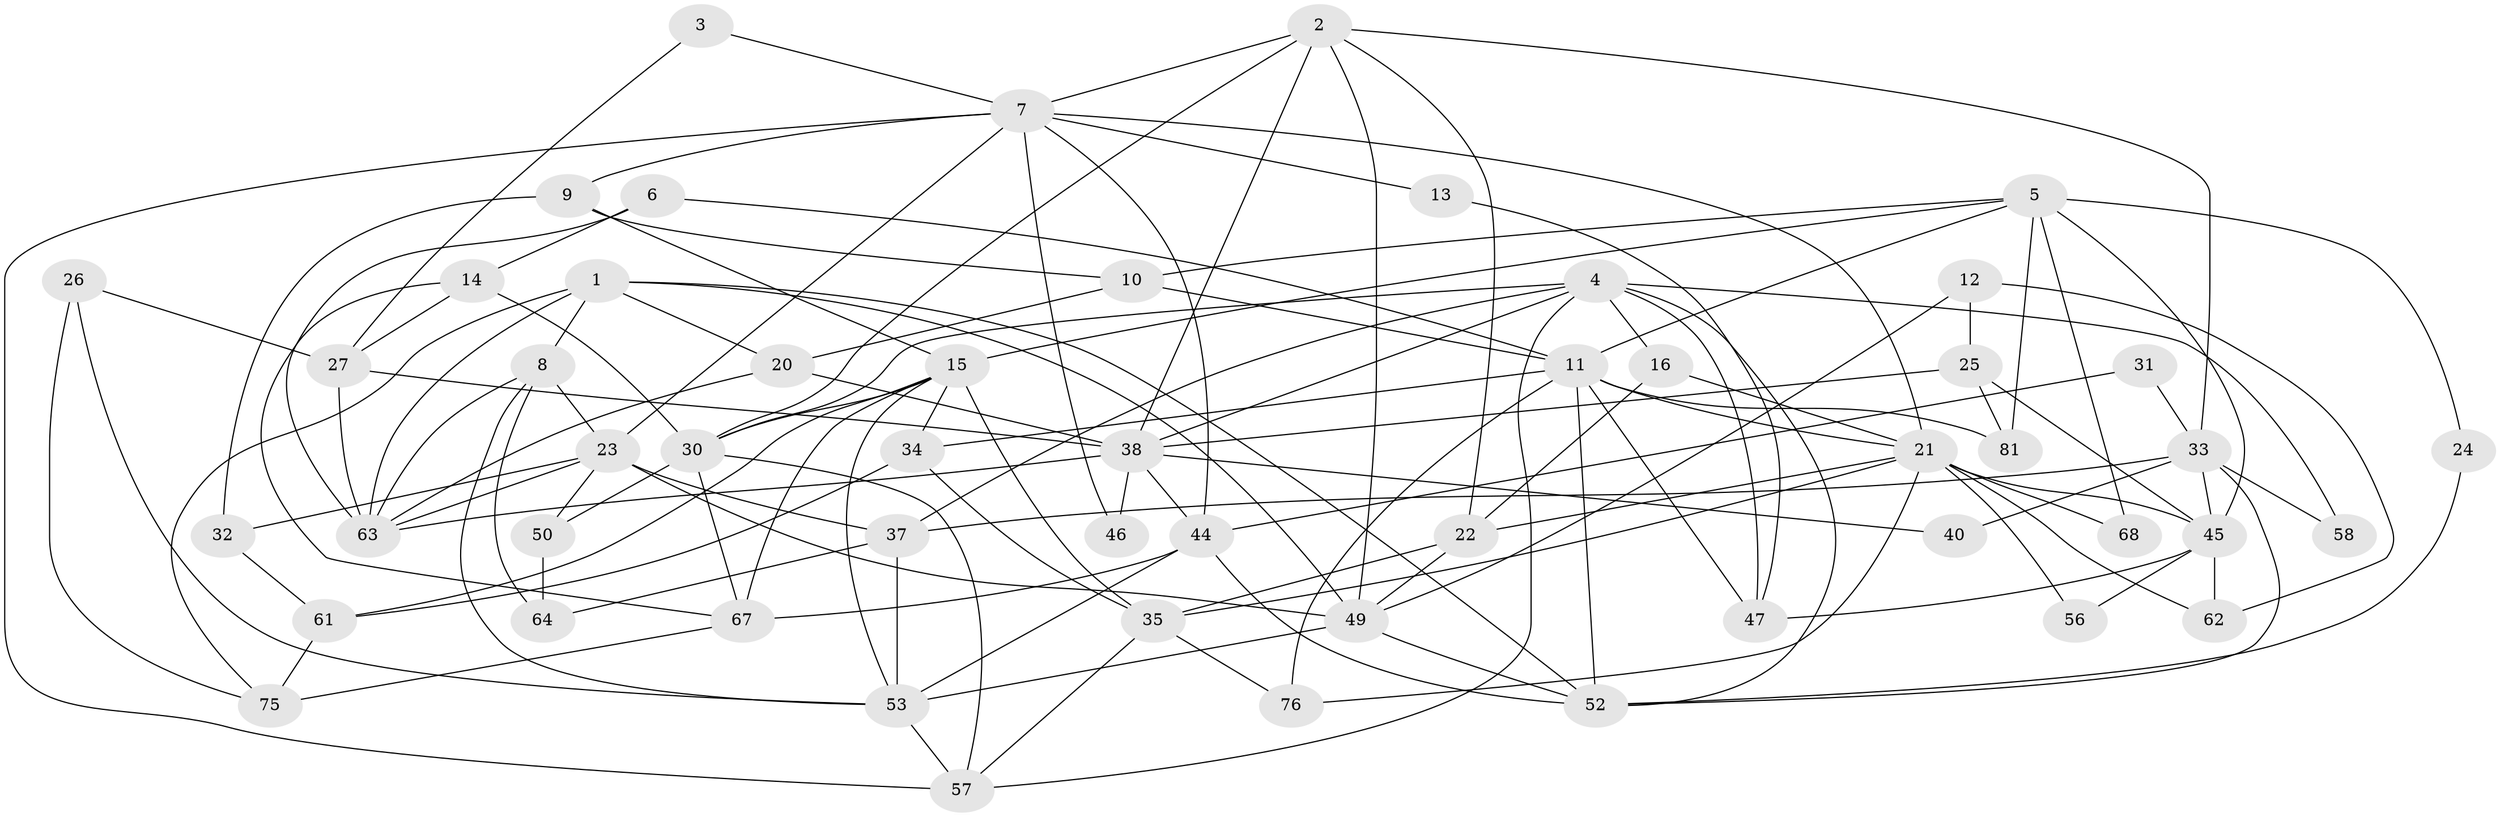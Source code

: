 // original degree distribution, {6: 0.07228915662650602, 3: 0.2289156626506024, 2: 0.1927710843373494, 7: 0.07228915662650602, 5: 0.20481927710843373, 4: 0.21686746987951808, 8: 0.012048192771084338}
// Generated by graph-tools (version 1.1) at 2025/11/02/27/25 16:11:23]
// undirected, 53 vertices, 127 edges
graph export_dot {
graph [start="1"]
  node [color=gray90,style=filled];
  1 [super="+51"];
  2 [super="+41"];
  3;
  4 [super="+43"];
  5 [super="+18"];
  6;
  7 [super="+17"];
  8 [super="+39"];
  9 [super="+19"];
  10 [super="+42"];
  11 [super="+48"];
  12;
  13;
  14;
  15 [super="+55"];
  16 [super="+65"];
  20 [super="+80"];
  21 [super="+29"];
  22 [super="+60"];
  23 [super="+66"];
  24;
  25 [super="+28"];
  26;
  27 [super="+72"];
  30 [super="+69"];
  31;
  32;
  33 [super="+36"];
  34;
  35 [super="+54"];
  37;
  38 [super="+73"];
  40;
  44 [super="+79"];
  45 [super="+78"];
  46;
  47;
  49 [super="+74"];
  50;
  52 [super="+71"];
  53 [super="+77"];
  56;
  57 [super="+59"];
  58;
  61 [super="+83"];
  62;
  63 [super="+82"];
  64;
  67 [super="+70"];
  68;
  75;
  76;
  81;
  1 -- 8;
  1 -- 75;
  1 -- 20;
  1 -- 63;
  1 -- 49;
  1 -- 52;
  2 -- 7;
  2 -- 30;
  2 -- 33;
  2 -- 22;
  2 -- 49;
  2 -- 38;
  3 -- 27;
  3 -- 7;
  4 -- 37;
  4 -- 47;
  4 -- 58;
  4 -- 30;
  4 -- 38;
  4 -- 52;
  4 -- 16;
  4 -- 57;
  5 -- 15;
  5 -- 24;
  5 -- 45;
  5 -- 81;
  5 -- 68;
  5 -- 11;
  5 -- 10;
  6 -- 14;
  6 -- 11;
  6 -- 63;
  7 -- 23;
  7 -- 13;
  7 -- 46 [weight=2];
  7 -- 21;
  7 -- 9 [weight=2];
  7 -- 44 [weight=2];
  7 -- 57;
  8 -- 64;
  8 -- 23;
  8 -- 63;
  8 -- 53;
  9 -- 10;
  9 -- 32;
  9 -- 15;
  10 -- 11;
  10 -- 20;
  11 -- 21;
  11 -- 81;
  11 -- 34;
  11 -- 76;
  11 -- 47;
  11 -- 52;
  12 -- 49;
  12 -- 62;
  12 -- 25;
  13 -- 47;
  14 -- 27;
  14 -- 30;
  14 -- 67;
  15 -- 30;
  15 -- 35;
  15 -- 34;
  15 -- 67;
  15 -- 53;
  15 -- 61;
  16 -- 22;
  16 -- 21;
  20 -- 38;
  20 -- 63;
  21 -- 56;
  21 -- 76;
  21 -- 68;
  21 -- 62;
  21 -- 35;
  21 -- 45;
  21 -- 22;
  22 -- 49;
  22 -- 35;
  23 -- 37;
  23 -- 32;
  23 -- 49 [weight=2];
  23 -- 50;
  23 -- 63;
  24 -- 52;
  25 -- 81;
  25 -- 45 [weight=2];
  25 -- 38;
  26 -- 75;
  26 -- 53;
  26 -- 27;
  27 -- 63;
  27 -- 38;
  30 -- 57;
  30 -- 50;
  30 -- 67;
  31 -- 33;
  31 -- 44;
  32 -- 61;
  33 -- 58;
  33 -- 37;
  33 -- 40;
  33 -- 45;
  33 -- 52;
  34 -- 35;
  34 -- 61;
  35 -- 76;
  35 -- 57;
  37 -- 64;
  37 -- 53;
  38 -- 44;
  38 -- 40;
  38 -- 46;
  38 -- 63;
  44 -- 53;
  44 -- 67;
  44 -- 52;
  45 -- 62;
  45 -- 47 [weight=2];
  45 -- 56;
  49 -- 53;
  49 -- 52;
  50 -- 64;
  53 -- 57;
  61 -- 75;
  67 -- 75;
}
